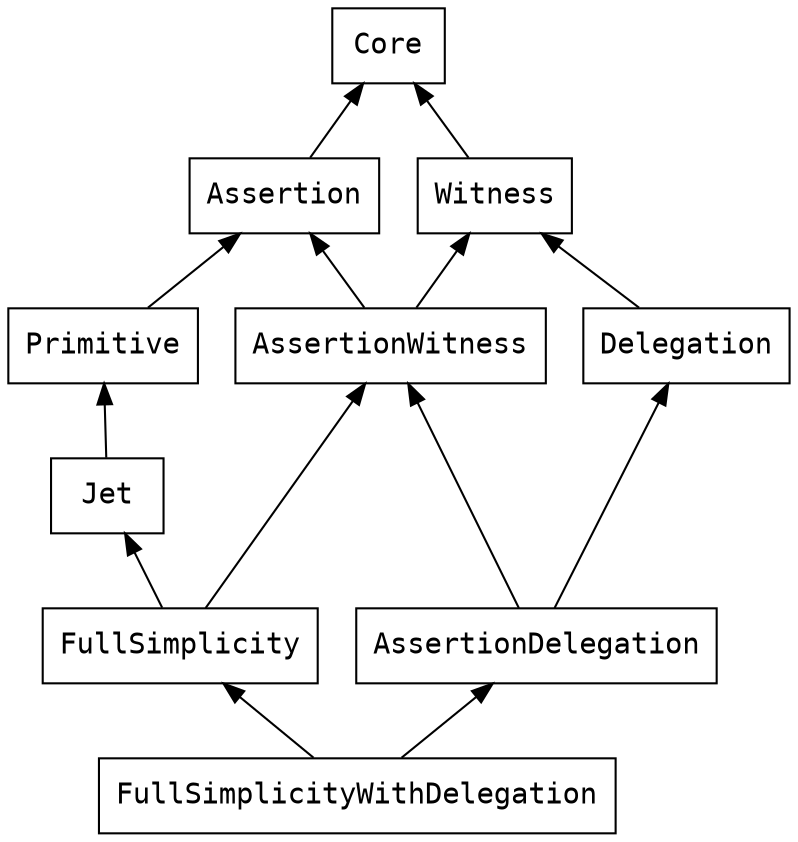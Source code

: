 digraph {
node [fontname=Courier,shape=box]
rankdir="BT"

Core
Assertion->Core
Primitive->Assertion
Jet->Primitive
Witness->Core
AssertionWitness->Assertion
AssertionWitness->Witness
FullSimplicity->Jet
FullSimplicity->AssertionWitness
Delegation->Witness
AssertionDelegation->AssertionWitness
AssertionDelegation->Delegation
FullSimplicityWithDelegation->FullSimplicity
FullSimplicityWithDelegation->AssertionDelegation

{rank=same; Assertion Witness}
{rank=same; Primitive AssertionWitness Delegation}
{rank=same; FullSimplicity AssertionDelegation}
}
